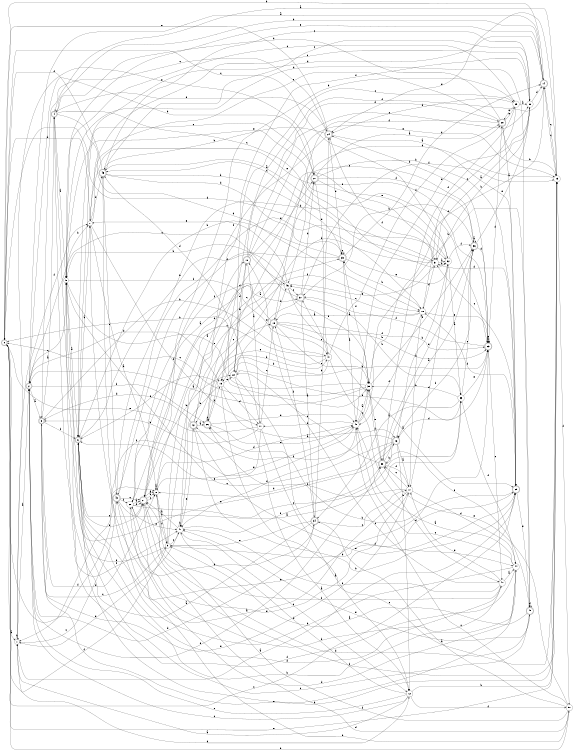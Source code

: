 digraph n41_9 {
__start0 [label="" shape="none"];

rankdir=LR;
size="8,5";

s0 [style="rounded,filled", color="black", fillcolor="white" shape="doublecircle", label="0"];
s1 [style="filled", color="black", fillcolor="white" shape="circle", label="1"];
s2 [style="rounded,filled", color="black", fillcolor="white" shape="doublecircle", label="2"];
s3 [style="rounded,filled", color="black", fillcolor="white" shape="doublecircle", label="3"];
s4 [style="rounded,filled", color="black", fillcolor="white" shape="doublecircle", label="4"];
s5 [style="filled", color="black", fillcolor="white" shape="circle", label="5"];
s6 [style="rounded,filled", color="black", fillcolor="white" shape="doublecircle", label="6"];
s7 [style="filled", color="black", fillcolor="white" shape="circle", label="7"];
s8 [style="filled", color="black", fillcolor="white" shape="circle", label="8"];
s9 [style="filled", color="black", fillcolor="white" shape="circle", label="9"];
s10 [style="rounded,filled", color="black", fillcolor="white" shape="doublecircle", label="10"];
s11 [style="filled", color="black", fillcolor="white" shape="circle", label="11"];
s12 [style="filled", color="black", fillcolor="white" shape="circle", label="12"];
s13 [style="filled", color="black", fillcolor="white" shape="circle", label="13"];
s14 [style="rounded,filled", color="black", fillcolor="white" shape="doublecircle", label="14"];
s15 [style="filled", color="black", fillcolor="white" shape="circle", label="15"];
s16 [style="rounded,filled", color="black", fillcolor="white" shape="doublecircle", label="16"];
s17 [style="filled", color="black", fillcolor="white" shape="circle", label="17"];
s18 [style="filled", color="black", fillcolor="white" shape="circle", label="18"];
s19 [style="rounded,filled", color="black", fillcolor="white" shape="doublecircle", label="19"];
s20 [style="filled", color="black", fillcolor="white" shape="circle", label="20"];
s21 [style="rounded,filled", color="black", fillcolor="white" shape="doublecircle", label="21"];
s22 [style="filled", color="black", fillcolor="white" shape="circle", label="22"];
s23 [style="rounded,filled", color="black", fillcolor="white" shape="doublecircle", label="23"];
s24 [style="rounded,filled", color="black", fillcolor="white" shape="doublecircle", label="24"];
s25 [style="rounded,filled", color="black", fillcolor="white" shape="doublecircle", label="25"];
s26 [style="rounded,filled", color="black", fillcolor="white" shape="doublecircle", label="26"];
s27 [style="rounded,filled", color="black", fillcolor="white" shape="doublecircle", label="27"];
s28 [style="rounded,filled", color="black", fillcolor="white" shape="doublecircle", label="28"];
s29 [style="filled", color="black", fillcolor="white" shape="circle", label="29"];
s30 [style="filled", color="black", fillcolor="white" shape="circle", label="30"];
s31 [style="filled", color="black", fillcolor="white" shape="circle", label="31"];
s32 [style="filled", color="black", fillcolor="white" shape="circle", label="32"];
s33 [style="filled", color="black", fillcolor="white" shape="circle", label="33"];
s34 [style="rounded,filled", color="black", fillcolor="white" shape="doublecircle", label="34"];
s35 [style="filled", color="black", fillcolor="white" shape="circle", label="35"];
s36 [style="rounded,filled", color="black", fillcolor="white" shape="doublecircle", label="36"];
s37 [style="rounded,filled", color="black", fillcolor="white" shape="doublecircle", label="37"];
s38 [style="rounded,filled", color="black", fillcolor="white" shape="doublecircle", label="38"];
s39 [style="rounded,filled", color="black", fillcolor="white" shape="doublecircle", label="39"];
s40 [style="filled", color="black", fillcolor="white" shape="circle", label="40"];
s41 [style="filled", color="black", fillcolor="white" shape="circle", label="41"];
s42 [style="rounded,filled", color="black", fillcolor="white" shape="doublecircle", label="42"];
s43 [style="rounded,filled", color="black", fillcolor="white" shape="doublecircle", label="43"];
s44 [style="filled", color="black", fillcolor="white" shape="circle", label="44"];
s45 [style="rounded,filled", color="black", fillcolor="white" shape="doublecircle", label="45"];
s46 [style="filled", color="black", fillcolor="white" shape="circle", label="46"];
s47 [style="filled", color="black", fillcolor="white" shape="circle", label="47"];
s48 [style="filled", color="black", fillcolor="white" shape="circle", label="48"];
s49 [style="rounded,filled", color="black", fillcolor="white" shape="doublecircle", label="49"];
s50 [style="filled", color="black", fillcolor="white" shape="circle", label="50"];
s0 -> s1 [label="a"];
s0 -> s50 [label="b"];
s0 -> s25 [label="c"];
s0 -> s18 [label="d"];
s0 -> s13 [label="e"];
s0 -> s8 [label="f"];
s1 -> s2 [label="a"];
s1 -> s1 [label="b"];
s1 -> s43 [label="c"];
s1 -> s12 [label="d"];
s1 -> s27 [label="e"];
s1 -> s7 [label="f"];
s2 -> s3 [label="a"];
s2 -> s27 [label="b"];
s2 -> s5 [label="c"];
s2 -> s15 [label="d"];
s2 -> s38 [label="e"];
s2 -> s26 [label="f"];
s3 -> s4 [label="a"];
s3 -> s47 [label="b"];
s3 -> s9 [label="c"];
s3 -> s8 [label="d"];
s3 -> s17 [label="e"];
s3 -> s6 [label="f"];
s4 -> s5 [label="a"];
s4 -> s14 [label="b"];
s4 -> s32 [label="c"];
s4 -> s18 [label="d"];
s4 -> s24 [label="e"];
s4 -> s41 [label="f"];
s5 -> s6 [label="a"];
s5 -> s7 [label="b"];
s5 -> s29 [label="c"];
s5 -> s49 [label="d"];
s5 -> s35 [label="e"];
s5 -> s47 [label="f"];
s6 -> s7 [label="a"];
s6 -> s46 [label="b"];
s6 -> s21 [label="c"];
s6 -> s48 [label="d"];
s6 -> s23 [label="e"];
s6 -> s21 [label="f"];
s7 -> s8 [label="a"];
s7 -> s0 [label="b"];
s7 -> s30 [label="c"];
s7 -> s45 [label="d"];
s7 -> s23 [label="e"];
s7 -> s11 [label="f"];
s8 -> s8 [label="a"];
s8 -> s9 [label="b"];
s8 -> s39 [label="c"];
s8 -> s40 [label="d"];
s8 -> s40 [label="e"];
s8 -> s9 [label="f"];
s9 -> s10 [label="a"];
s9 -> s25 [label="b"];
s9 -> s41 [label="c"];
s9 -> s27 [label="d"];
s9 -> s5 [label="e"];
s9 -> s0 [label="f"];
s10 -> s11 [label="a"];
s10 -> s22 [label="b"];
s10 -> s30 [label="c"];
s10 -> s28 [label="d"];
s10 -> s13 [label="e"];
s10 -> s31 [label="f"];
s11 -> s12 [label="a"];
s11 -> s3 [label="b"];
s11 -> s19 [label="c"];
s11 -> s45 [label="d"];
s11 -> s0 [label="e"];
s11 -> s1 [label="f"];
s12 -> s1 [label="a"];
s12 -> s13 [label="b"];
s12 -> s2 [label="c"];
s12 -> s41 [label="d"];
s12 -> s2 [label="e"];
s12 -> s50 [label="f"];
s13 -> s4 [label="a"];
s13 -> s6 [label="b"];
s13 -> s14 [label="c"];
s13 -> s46 [label="d"];
s13 -> s24 [label="e"];
s13 -> s50 [label="f"];
s14 -> s2 [label="a"];
s14 -> s0 [label="b"];
s14 -> s13 [label="c"];
s14 -> s6 [label="d"];
s14 -> s5 [label="e"];
s14 -> s15 [label="f"];
s15 -> s16 [label="a"];
s15 -> s41 [label="b"];
s15 -> s13 [label="c"];
s15 -> s11 [label="d"];
s15 -> s22 [label="e"];
s15 -> s6 [label="f"];
s16 -> s17 [label="a"];
s16 -> s12 [label="b"];
s16 -> s5 [label="c"];
s16 -> s8 [label="d"];
s16 -> s4 [label="e"];
s16 -> s42 [label="f"];
s17 -> s7 [label="a"];
s17 -> s18 [label="b"];
s17 -> s38 [label="c"];
s17 -> s44 [label="d"];
s17 -> s20 [label="e"];
s17 -> s26 [label="f"];
s18 -> s19 [label="a"];
s18 -> s39 [label="b"];
s18 -> s46 [label="c"];
s18 -> s31 [label="d"];
s18 -> s23 [label="e"];
s18 -> s40 [label="f"];
s19 -> s20 [label="a"];
s19 -> s23 [label="b"];
s19 -> s35 [label="c"];
s19 -> s46 [label="d"];
s19 -> s35 [label="e"];
s19 -> s23 [label="f"];
s20 -> s21 [label="a"];
s20 -> s44 [label="b"];
s20 -> s33 [label="c"];
s20 -> s21 [label="d"];
s20 -> s41 [label="e"];
s20 -> s37 [label="f"];
s21 -> s8 [label="a"];
s21 -> s22 [label="b"];
s21 -> s8 [label="c"];
s21 -> s49 [label="d"];
s21 -> s8 [label="e"];
s21 -> s13 [label="f"];
s22 -> s12 [label="a"];
s22 -> s23 [label="b"];
s22 -> s29 [label="c"];
s22 -> s10 [label="d"];
s22 -> s23 [label="e"];
s22 -> s44 [label="f"];
s23 -> s23 [label="a"];
s23 -> s24 [label="b"];
s23 -> s48 [label="c"];
s23 -> s28 [label="d"];
s23 -> s23 [label="e"];
s23 -> s37 [label="f"];
s24 -> s25 [label="a"];
s24 -> s45 [label="b"];
s24 -> s3 [label="c"];
s24 -> s39 [label="d"];
s24 -> s0 [label="e"];
s24 -> s21 [label="f"];
s25 -> s1 [label="a"];
s25 -> s26 [label="b"];
s25 -> s31 [label="c"];
s25 -> s31 [label="d"];
s25 -> s49 [label="e"];
s25 -> s18 [label="f"];
s26 -> s27 [label="a"];
s26 -> s47 [label="b"];
s26 -> s26 [label="c"];
s26 -> s40 [label="d"];
s26 -> s40 [label="e"];
s26 -> s15 [label="f"];
s27 -> s28 [label="a"];
s27 -> s25 [label="b"];
s27 -> s6 [label="c"];
s27 -> s47 [label="d"];
s27 -> s32 [label="e"];
s27 -> s36 [label="f"];
s28 -> s25 [label="a"];
s28 -> s13 [label="b"];
s28 -> s7 [label="c"];
s28 -> s4 [label="d"];
s28 -> s29 [label="e"];
s28 -> s19 [label="f"];
s29 -> s30 [label="a"];
s29 -> s21 [label="b"];
s29 -> s18 [label="c"];
s29 -> s24 [label="d"];
s29 -> s28 [label="e"];
s29 -> s38 [label="f"];
s30 -> s31 [label="a"];
s30 -> s31 [label="b"];
s30 -> s45 [label="c"];
s30 -> s14 [label="d"];
s30 -> s40 [label="e"];
s30 -> s41 [label="f"];
s31 -> s32 [label="a"];
s31 -> s26 [label="b"];
s31 -> s45 [label="c"];
s31 -> s32 [label="d"];
s31 -> s46 [label="e"];
s31 -> s24 [label="f"];
s32 -> s33 [label="a"];
s32 -> s16 [label="b"];
s32 -> s0 [label="c"];
s32 -> s17 [label="d"];
s32 -> s5 [label="e"];
s32 -> s36 [label="f"];
s33 -> s34 [label="a"];
s33 -> s35 [label="b"];
s33 -> s36 [label="c"];
s33 -> s16 [label="d"];
s33 -> s23 [label="e"];
s33 -> s44 [label="f"];
s34 -> s5 [label="a"];
s34 -> s24 [label="b"];
s34 -> s17 [label="c"];
s34 -> s2 [label="d"];
s34 -> s9 [label="e"];
s34 -> s19 [label="f"];
s35 -> s2 [label="a"];
s35 -> s0 [label="b"];
s35 -> s0 [label="c"];
s35 -> s36 [label="d"];
s35 -> s38 [label="e"];
s35 -> s39 [label="f"];
s36 -> s36 [label="a"];
s36 -> s37 [label="b"];
s36 -> s15 [label="c"];
s36 -> s23 [label="d"];
s36 -> s30 [label="e"];
s36 -> s16 [label="f"];
s37 -> s34 [label="a"];
s37 -> s33 [label="b"];
s37 -> s2 [label="c"];
s37 -> s27 [label="d"];
s37 -> s22 [label="e"];
s37 -> s13 [label="f"];
s38 -> s36 [label="a"];
s38 -> s16 [label="b"];
s38 -> s22 [label="c"];
s38 -> s35 [label="d"];
s38 -> s36 [label="e"];
s38 -> s17 [label="f"];
s39 -> s40 [label="a"];
s39 -> s6 [label="b"];
s39 -> s39 [label="c"];
s39 -> s14 [label="d"];
s39 -> s32 [label="e"];
s39 -> s43 [label="f"];
s40 -> s35 [label="a"];
s40 -> s11 [label="b"];
s40 -> s35 [label="c"];
s40 -> s14 [label="d"];
s40 -> s6 [label="e"];
s40 -> s41 [label="f"];
s41 -> s21 [label="a"];
s41 -> s41 [label="b"];
s41 -> s12 [label="c"];
s41 -> s1 [label="d"];
s41 -> s42 [label="e"];
s41 -> s38 [label="f"];
s42 -> s26 [label="a"];
s42 -> s25 [label="b"];
s42 -> s19 [label="c"];
s42 -> s3 [label="d"];
s42 -> s25 [label="e"];
s42 -> s18 [label="f"];
s43 -> s33 [label="a"];
s43 -> s23 [label="b"];
s43 -> s21 [label="c"];
s43 -> s34 [label="d"];
s43 -> s32 [label="e"];
s43 -> s20 [label="f"];
s44 -> s40 [label="a"];
s44 -> s45 [label="b"];
s44 -> s40 [label="c"];
s44 -> s20 [label="d"];
s44 -> s3 [label="e"];
s44 -> s5 [label="f"];
s45 -> s31 [label="a"];
s45 -> s39 [label="b"];
s45 -> s30 [label="c"];
s45 -> s39 [label="d"];
s45 -> s43 [label="e"];
s45 -> s0 [label="f"];
s46 -> s25 [label="a"];
s46 -> s5 [label="b"];
s46 -> s37 [label="c"];
s46 -> s21 [label="d"];
s46 -> s7 [label="e"];
s46 -> s35 [label="f"];
s47 -> s37 [label="a"];
s47 -> s15 [label="b"];
s47 -> s20 [label="c"];
s47 -> s48 [label="d"];
s47 -> s42 [label="e"];
s47 -> s28 [label="f"];
s48 -> s44 [label="a"];
s48 -> s6 [label="b"];
s48 -> s10 [label="c"];
s48 -> s17 [label="d"];
s48 -> s41 [label="e"];
s48 -> s21 [label="f"];
s49 -> s9 [label="a"];
s49 -> s35 [label="b"];
s49 -> s6 [label="c"];
s49 -> s49 [label="d"];
s49 -> s41 [label="e"];
s49 -> s38 [label="f"];
s50 -> s34 [label="a"];
s50 -> s43 [label="b"];
s50 -> s40 [label="c"];
s50 -> s21 [label="d"];
s50 -> s38 [label="e"];
s50 -> s8 [label="f"];

}